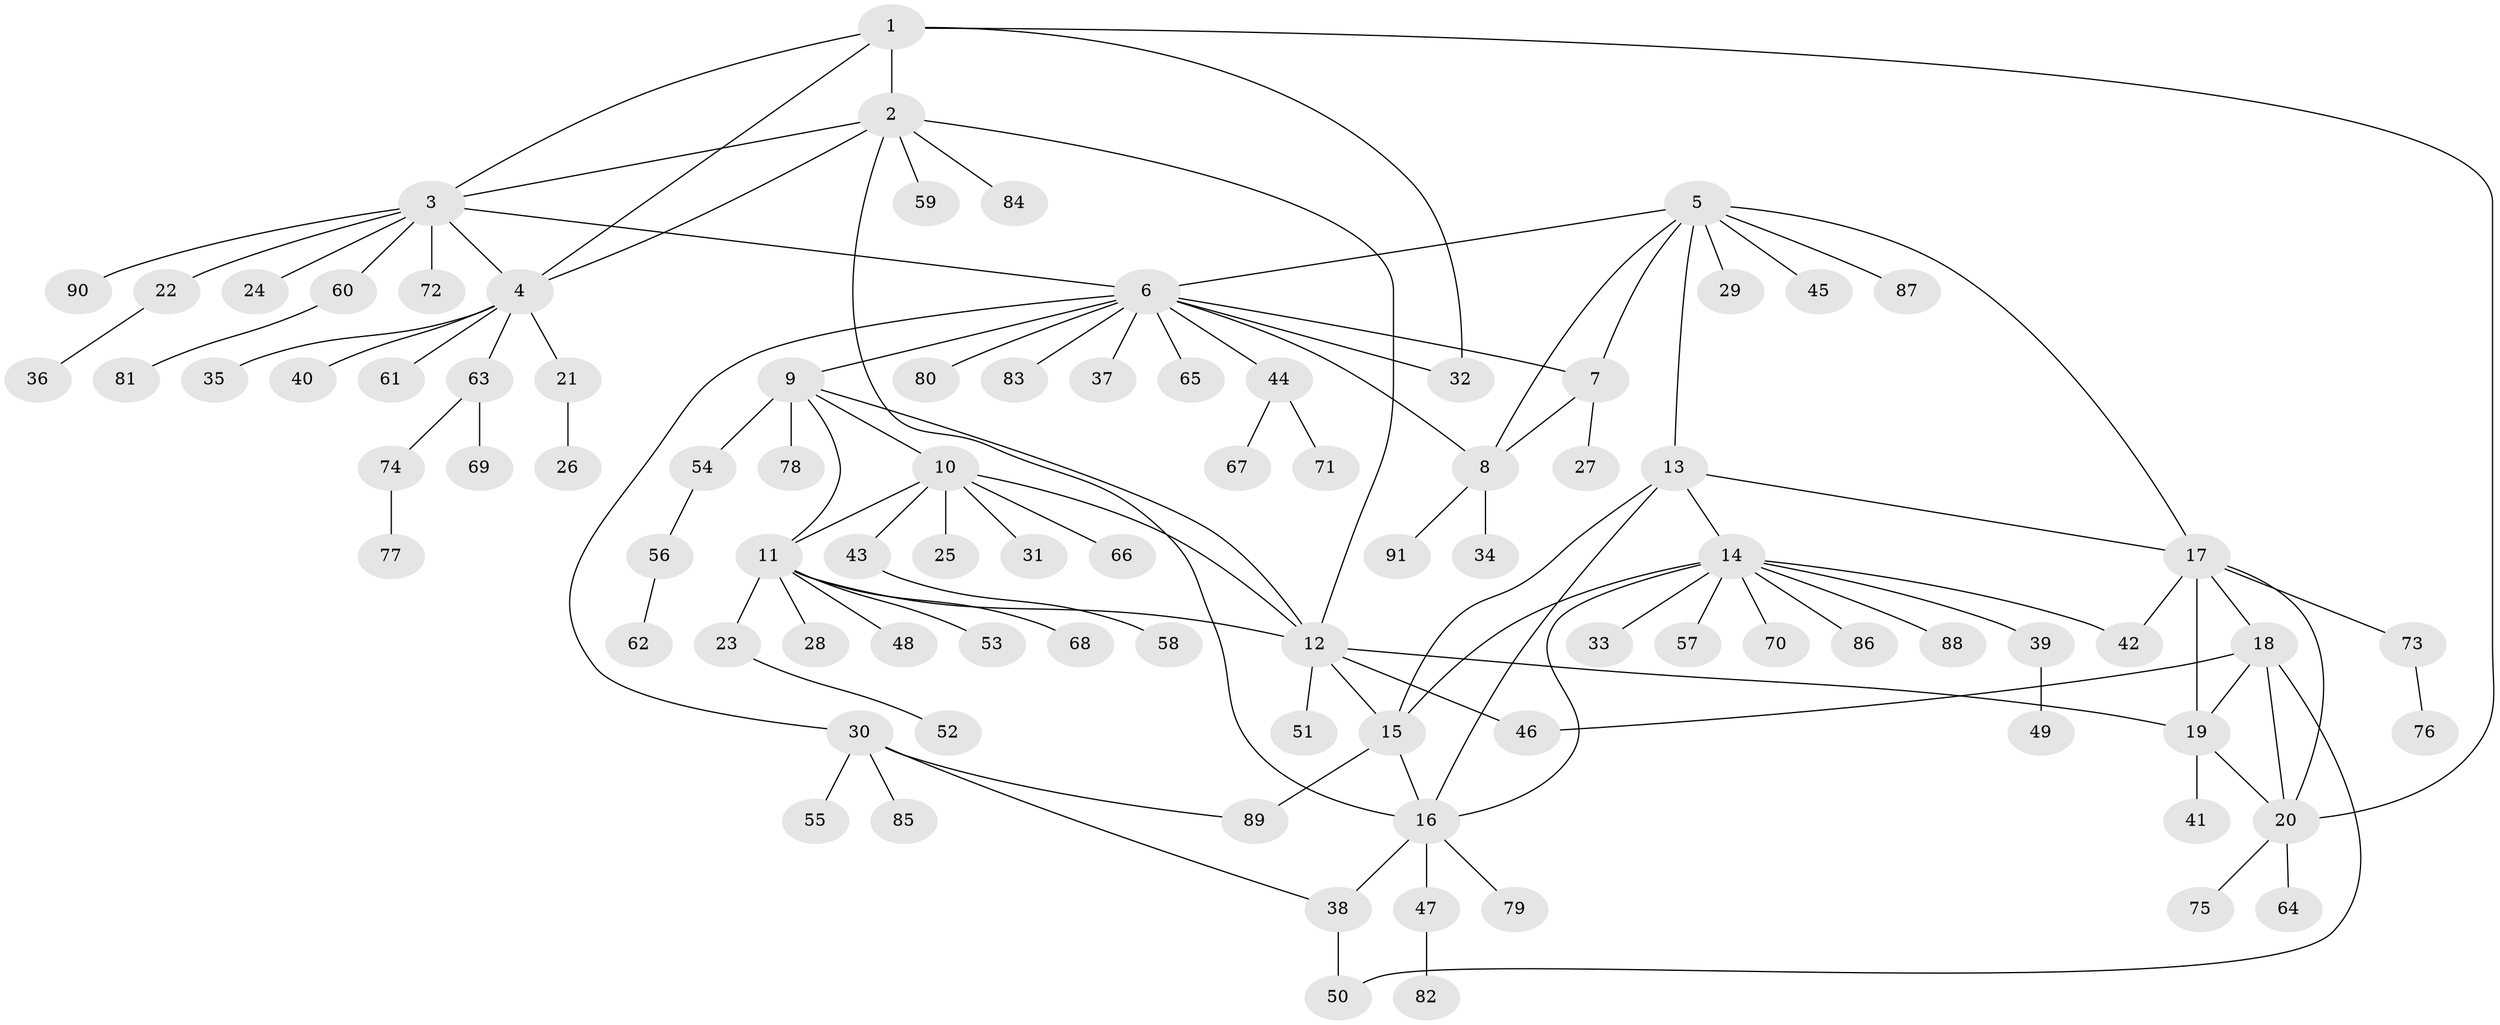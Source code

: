 // coarse degree distribution, {5: 0.057971014492753624, 6: 0.028985507246376812, 9: 0.043478260869565216, 12: 0.014492753623188406, 11: 0.028985507246376812, 3: 0.028985507246376812, 4: 0.07246376811594203, 7: 0.014492753623188406, 1: 0.5797101449275363, 2: 0.13043478260869565}
// Generated by graph-tools (version 1.1) at 2025/24/03/03/25 07:24:10]
// undirected, 91 vertices, 117 edges
graph export_dot {
graph [start="1"]
  node [color=gray90,style=filled];
  1;
  2;
  3;
  4;
  5;
  6;
  7;
  8;
  9;
  10;
  11;
  12;
  13;
  14;
  15;
  16;
  17;
  18;
  19;
  20;
  21;
  22;
  23;
  24;
  25;
  26;
  27;
  28;
  29;
  30;
  31;
  32;
  33;
  34;
  35;
  36;
  37;
  38;
  39;
  40;
  41;
  42;
  43;
  44;
  45;
  46;
  47;
  48;
  49;
  50;
  51;
  52;
  53;
  54;
  55;
  56;
  57;
  58;
  59;
  60;
  61;
  62;
  63;
  64;
  65;
  66;
  67;
  68;
  69;
  70;
  71;
  72;
  73;
  74;
  75;
  76;
  77;
  78;
  79;
  80;
  81;
  82;
  83;
  84;
  85;
  86;
  87;
  88;
  89;
  90;
  91;
  1 -- 2;
  1 -- 3;
  1 -- 4;
  1 -- 20;
  1 -- 32;
  2 -- 3;
  2 -- 4;
  2 -- 12;
  2 -- 16;
  2 -- 59;
  2 -- 84;
  3 -- 4;
  3 -- 6;
  3 -- 22;
  3 -- 24;
  3 -- 60;
  3 -- 72;
  3 -- 90;
  4 -- 21;
  4 -- 35;
  4 -- 40;
  4 -- 61;
  4 -- 63;
  5 -- 6;
  5 -- 7;
  5 -- 8;
  5 -- 13;
  5 -- 17;
  5 -- 29;
  5 -- 45;
  5 -- 87;
  6 -- 7;
  6 -- 8;
  6 -- 9;
  6 -- 30;
  6 -- 32;
  6 -- 37;
  6 -- 44;
  6 -- 65;
  6 -- 80;
  6 -- 83;
  7 -- 8;
  7 -- 27;
  8 -- 34;
  8 -- 91;
  9 -- 10;
  9 -- 11;
  9 -- 12;
  9 -- 54;
  9 -- 78;
  10 -- 11;
  10 -- 12;
  10 -- 25;
  10 -- 31;
  10 -- 43;
  10 -- 66;
  11 -- 12;
  11 -- 23;
  11 -- 28;
  11 -- 48;
  11 -- 53;
  11 -- 68;
  12 -- 15;
  12 -- 19;
  12 -- 46;
  12 -- 51;
  13 -- 14;
  13 -- 15;
  13 -- 16;
  13 -- 17;
  14 -- 15;
  14 -- 16;
  14 -- 33;
  14 -- 39;
  14 -- 42;
  14 -- 57;
  14 -- 70;
  14 -- 86;
  14 -- 88;
  15 -- 16;
  15 -- 89;
  16 -- 38;
  16 -- 47;
  16 -- 79;
  17 -- 18;
  17 -- 19;
  17 -- 20;
  17 -- 42;
  17 -- 73;
  18 -- 19;
  18 -- 20;
  18 -- 46;
  18 -- 50;
  19 -- 20;
  19 -- 41;
  20 -- 64;
  20 -- 75;
  21 -- 26;
  22 -- 36;
  23 -- 52;
  30 -- 38;
  30 -- 55;
  30 -- 85;
  30 -- 89;
  38 -- 50;
  39 -- 49;
  43 -- 58;
  44 -- 67;
  44 -- 71;
  47 -- 82;
  54 -- 56;
  56 -- 62;
  60 -- 81;
  63 -- 69;
  63 -- 74;
  73 -- 76;
  74 -- 77;
}
